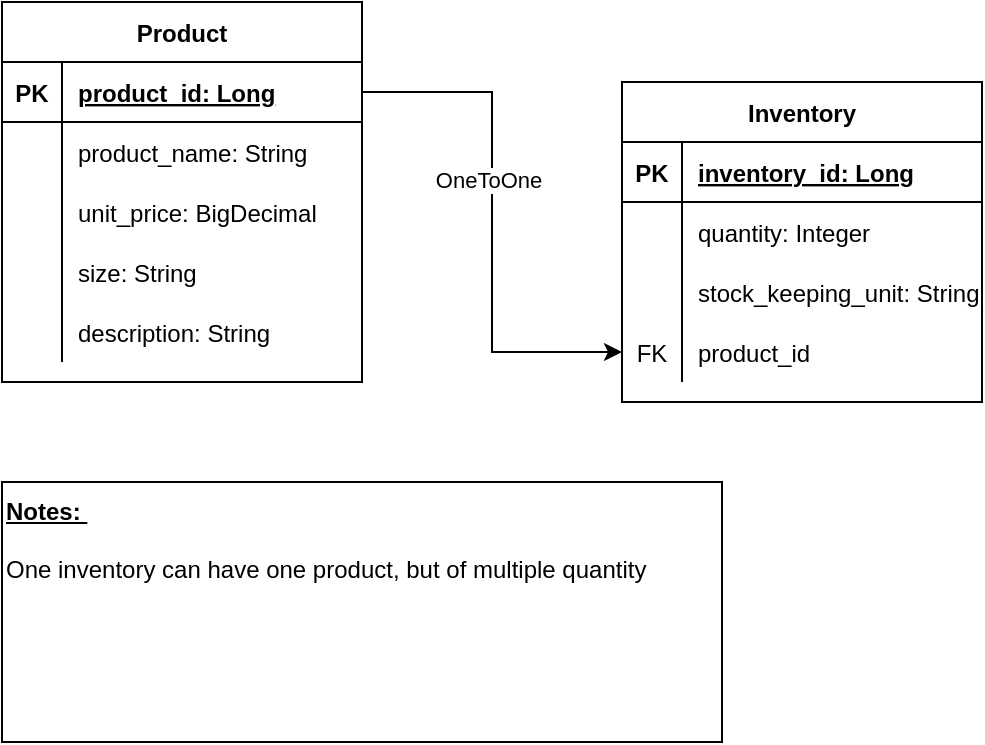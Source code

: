 <mxfile version="17.4.6" type="device"><diagram id="5R0ak1neNkd-phC4fTbY" name="Page-1"><mxGraphModel dx="1660" dy="802" grid="1" gridSize="10" guides="1" tooltips="1" connect="1" arrows="1" fold="1" page="1" pageScale="1" pageWidth="850" pageHeight="1100" math="0" shadow="0"><root><mxCell id="0"/><mxCell id="1" parent="0"/><mxCell id="HyFXSX20IW4V19jPqaxg-1" value="Product" style="shape=table;startSize=30;container=1;collapsible=1;childLayout=tableLayout;fixedRows=1;rowLines=0;fontStyle=1;align=center;resizeLast=1;" vertex="1" parent="1"><mxGeometry x="100" y="160" width="180" height="190" as="geometry"/></mxCell><mxCell id="HyFXSX20IW4V19jPqaxg-2" value="" style="shape=tableRow;horizontal=0;startSize=0;swimlaneHead=0;swimlaneBody=0;fillColor=none;collapsible=0;dropTarget=0;points=[[0,0.5],[1,0.5]];portConstraint=eastwest;top=0;left=0;right=0;bottom=1;" vertex="1" parent="HyFXSX20IW4V19jPqaxg-1"><mxGeometry y="30" width="180" height="30" as="geometry"/></mxCell><mxCell id="HyFXSX20IW4V19jPqaxg-3" value="PK" style="shape=partialRectangle;connectable=0;fillColor=none;top=0;left=0;bottom=0;right=0;fontStyle=1;overflow=hidden;" vertex="1" parent="HyFXSX20IW4V19jPqaxg-2"><mxGeometry width="30" height="30" as="geometry"><mxRectangle width="30" height="30" as="alternateBounds"/></mxGeometry></mxCell><mxCell id="HyFXSX20IW4V19jPqaxg-4" value="product_id: Long" style="shape=partialRectangle;connectable=0;fillColor=none;top=0;left=0;bottom=0;right=0;align=left;spacingLeft=6;fontStyle=5;overflow=hidden;" vertex="1" parent="HyFXSX20IW4V19jPqaxg-2"><mxGeometry x="30" width="150" height="30" as="geometry"><mxRectangle width="150" height="30" as="alternateBounds"/></mxGeometry></mxCell><mxCell id="HyFXSX20IW4V19jPqaxg-5" value="" style="shape=tableRow;horizontal=0;startSize=0;swimlaneHead=0;swimlaneBody=0;fillColor=none;collapsible=0;dropTarget=0;points=[[0,0.5],[1,0.5]];portConstraint=eastwest;top=0;left=0;right=0;bottom=0;" vertex="1" parent="HyFXSX20IW4V19jPqaxg-1"><mxGeometry y="60" width="180" height="30" as="geometry"/></mxCell><mxCell id="HyFXSX20IW4V19jPqaxg-6" value="" style="shape=partialRectangle;connectable=0;fillColor=none;top=0;left=0;bottom=0;right=0;editable=1;overflow=hidden;" vertex="1" parent="HyFXSX20IW4V19jPqaxg-5"><mxGeometry width="30" height="30" as="geometry"><mxRectangle width="30" height="30" as="alternateBounds"/></mxGeometry></mxCell><mxCell id="HyFXSX20IW4V19jPqaxg-7" value="product_name: String" style="shape=partialRectangle;connectable=0;fillColor=none;top=0;left=0;bottom=0;right=0;align=left;spacingLeft=6;overflow=hidden;" vertex="1" parent="HyFXSX20IW4V19jPqaxg-5"><mxGeometry x="30" width="150" height="30" as="geometry"><mxRectangle width="150" height="30" as="alternateBounds"/></mxGeometry></mxCell><mxCell id="HyFXSX20IW4V19jPqaxg-8" value="" style="shape=tableRow;horizontal=0;startSize=0;swimlaneHead=0;swimlaneBody=0;fillColor=none;collapsible=0;dropTarget=0;points=[[0,0.5],[1,0.5]];portConstraint=eastwest;top=0;left=0;right=0;bottom=0;" vertex="1" parent="HyFXSX20IW4V19jPqaxg-1"><mxGeometry y="90" width="180" height="30" as="geometry"/></mxCell><mxCell id="HyFXSX20IW4V19jPqaxg-9" value="" style="shape=partialRectangle;connectable=0;fillColor=none;top=0;left=0;bottom=0;right=0;editable=1;overflow=hidden;" vertex="1" parent="HyFXSX20IW4V19jPqaxg-8"><mxGeometry width="30" height="30" as="geometry"><mxRectangle width="30" height="30" as="alternateBounds"/></mxGeometry></mxCell><mxCell id="HyFXSX20IW4V19jPqaxg-10" value="unit_price: BigDecimal" style="shape=partialRectangle;connectable=0;fillColor=none;top=0;left=0;bottom=0;right=0;align=left;spacingLeft=6;overflow=hidden;" vertex="1" parent="HyFXSX20IW4V19jPqaxg-8"><mxGeometry x="30" width="150" height="30" as="geometry"><mxRectangle width="150" height="30" as="alternateBounds"/></mxGeometry></mxCell><mxCell id="HyFXSX20IW4V19jPqaxg-11" value="" style="shape=tableRow;horizontal=0;startSize=0;swimlaneHead=0;swimlaneBody=0;fillColor=none;collapsible=0;dropTarget=0;points=[[0,0.5],[1,0.5]];portConstraint=eastwest;top=0;left=0;right=0;bottom=0;" vertex="1" parent="HyFXSX20IW4V19jPqaxg-1"><mxGeometry y="120" width="180" height="30" as="geometry"/></mxCell><mxCell id="HyFXSX20IW4V19jPqaxg-12" value="" style="shape=partialRectangle;connectable=0;fillColor=none;top=0;left=0;bottom=0;right=0;editable=1;overflow=hidden;" vertex="1" parent="HyFXSX20IW4V19jPqaxg-11"><mxGeometry width="30" height="30" as="geometry"><mxRectangle width="30" height="30" as="alternateBounds"/></mxGeometry></mxCell><mxCell id="HyFXSX20IW4V19jPqaxg-13" value="size: String" style="shape=partialRectangle;connectable=0;fillColor=none;top=0;left=0;bottom=0;right=0;align=left;spacingLeft=6;overflow=hidden;" vertex="1" parent="HyFXSX20IW4V19jPqaxg-11"><mxGeometry x="30" width="150" height="30" as="geometry"><mxRectangle width="150" height="30" as="alternateBounds"/></mxGeometry></mxCell><mxCell id="HyFXSX20IW4V19jPqaxg-14" style="shape=tableRow;horizontal=0;startSize=0;swimlaneHead=0;swimlaneBody=0;fillColor=none;collapsible=0;dropTarget=0;points=[[0,0.5],[1,0.5]];portConstraint=eastwest;top=0;left=0;right=0;bottom=0;" vertex="1" parent="HyFXSX20IW4V19jPqaxg-1"><mxGeometry y="150" width="180" height="30" as="geometry"/></mxCell><mxCell id="HyFXSX20IW4V19jPqaxg-15" style="shape=partialRectangle;connectable=0;fillColor=none;top=0;left=0;bottom=0;right=0;editable=1;overflow=hidden;" vertex="1" parent="HyFXSX20IW4V19jPqaxg-14"><mxGeometry width="30" height="30" as="geometry"><mxRectangle width="30" height="30" as="alternateBounds"/></mxGeometry></mxCell><mxCell id="HyFXSX20IW4V19jPqaxg-16" value="description: String" style="shape=partialRectangle;connectable=0;fillColor=none;top=0;left=0;bottom=0;right=0;align=left;spacingLeft=6;overflow=hidden;" vertex="1" parent="HyFXSX20IW4V19jPqaxg-14"><mxGeometry x="30" width="150" height="30" as="geometry"><mxRectangle width="150" height="30" as="alternateBounds"/></mxGeometry></mxCell><mxCell id="HyFXSX20IW4V19jPqaxg-17" value="Inventory" style="shape=table;startSize=30;container=1;collapsible=1;childLayout=tableLayout;fixedRows=1;rowLines=0;fontStyle=1;align=center;resizeLast=1;" vertex="1" parent="1"><mxGeometry x="410" y="200" width="180" height="160" as="geometry"/></mxCell><mxCell id="HyFXSX20IW4V19jPqaxg-18" value="" style="shape=tableRow;horizontal=0;startSize=0;swimlaneHead=0;swimlaneBody=0;fillColor=none;collapsible=0;dropTarget=0;points=[[0,0.5],[1,0.5]];portConstraint=eastwest;top=0;left=0;right=0;bottom=1;" vertex="1" parent="HyFXSX20IW4V19jPqaxg-17"><mxGeometry y="30" width="180" height="30" as="geometry"/></mxCell><mxCell id="HyFXSX20IW4V19jPqaxg-19" value="PK" style="shape=partialRectangle;connectable=0;fillColor=none;top=0;left=0;bottom=0;right=0;fontStyle=1;overflow=hidden;" vertex="1" parent="HyFXSX20IW4V19jPqaxg-18"><mxGeometry width="30" height="30" as="geometry"><mxRectangle width="30" height="30" as="alternateBounds"/></mxGeometry></mxCell><mxCell id="HyFXSX20IW4V19jPqaxg-20" value="inventory_id: Long" style="shape=partialRectangle;connectable=0;fillColor=none;top=0;left=0;bottom=0;right=0;align=left;spacingLeft=6;fontStyle=5;overflow=hidden;" vertex="1" parent="HyFXSX20IW4V19jPqaxg-18"><mxGeometry x="30" width="150" height="30" as="geometry"><mxRectangle width="150" height="30" as="alternateBounds"/></mxGeometry></mxCell><mxCell id="HyFXSX20IW4V19jPqaxg-21" value="" style="shape=tableRow;horizontal=0;startSize=0;swimlaneHead=0;swimlaneBody=0;fillColor=none;collapsible=0;dropTarget=0;points=[[0,0.5],[1,0.5]];portConstraint=eastwest;top=0;left=0;right=0;bottom=0;" vertex="1" parent="HyFXSX20IW4V19jPqaxg-17"><mxGeometry y="60" width="180" height="30" as="geometry"/></mxCell><mxCell id="HyFXSX20IW4V19jPqaxg-22" value="" style="shape=partialRectangle;connectable=0;fillColor=none;top=0;left=0;bottom=0;right=0;editable=1;overflow=hidden;" vertex="1" parent="HyFXSX20IW4V19jPqaxg-21"><mxGeometry width="30" height="30" as="geometry"><mxRectangle width="30" height="30" as="alternateBounds"/></mxGeometry></mxCell><mxCell id="HyFXSX20IW4V19jPqaxg-23" value="quantity: Integer" style="shape=partialRectangle;connectable=0;fillColor=none;top=0;left=0;bottom=0;right=0;align=left;spacingLeft=6;overflow=hidden;" vertex="1" parent="HyFXSX20IW4V19jPqaxg-21"><mxGeometry x="30" width="150" height="30" as="geometry"><mxRectangle width="150" height="30" as="alternateBounds"/></mxGeometry></mxCell><mxCell id="HyFXSX20IW4V19jPqaxg-24" value="" style="shape=tableRow;horizontal=0;startSize=0;swimlaneHead=0;swimlaneBody=0;fillColor=none;collapsible=0;dropTarget=0;points=[[0,0.5],[1,0.5]];portConstraint=eastwest;top=0;left=0;right=0;bottom=0;" vertex="1" parent="HyFXSX20IW4V19jPqaxg-17"><mxGeometry y="90" width="180" height="30" as="geometry"/></mxCell><mxCell id="HyFXSX20IW4V19jPqaxg-25" value="" style="shape=partialRectangle;connectable=0;fillColor=none;top=0;left=0;bottom=0;right=0;editable=1;overflow=hidden;" vertex="1" parent="HyFXSX20IW4V19jPqaxg-24"><mxGeometry width="30" height="30" as="geometry"><mxRectangle width="30" height="30" as="alternateBounds"/></mxGeometry></mxCell><mxCell id="HyFXSX20IW4V19jPqaxg-26" value="stock_keeping_unit: String" style="shape=partialRectangle;connectable=0;fillColor=none;top=0;left=0;bottom=0;right=0;align=left;spacingLeft=6;overflow=hidden;" vertex="1" parent="HyFXSX20IW4V19jPqaxg-24"><mxGeometry x="30" width="150" height="30" as="geometry"><mxRectangle width="150" height="30" as="alternateBounds"/></mxGeometry></mxCell><mxCell id="HyFXSX20IW4V19jPqaxg-27" value="" style="shape=tableRow;horizontal=0;startSize=0;swimlaneHead=0;swimlaneBody=0;fillColor=none;collapsible=0;dropTarget=0;points=[[0,0.5],[1,0.5]];portConstraint=eastwest;top=0;left=0;right=0;bottom=0;" vertex="1" parent="HyFXSX20IW4V19jPqaxg-17"><mxGeometry y="120" width="180" height="30" as="geometry"/></mxCell><mxCell id="HyFXSX20IW4V19jPqaxg-28" value="FK" style="shape=partialRectangle;connectable=0;fillColor=none;top=0;left=0;bottom=0;right=0;editable=1;overflow=hidden;" vertex="1" parent="HyFXSX20IW4V19jPqaxg-27"><mxGeometry width="30" height="30" as="geometry"><mxRectangle width="30" height="30" as="alternateBounds"/></mxGeometry></mxCell><mxCell id="HyFXSX20IW4V19jPqaxg-29" value="product_id" style="shape=partialRectangle;connectable=0;fillColor=none;top=0;left=0;bottom=0;right=0;align=left;spacingLeft=6;overflow=hidden;" vertex="1" parent="HyFXSX20IW4V19jPqaxg-27"><mxGeometry x="30" width="150" height="30" as="geometry"><mxRectangle width="150" height="30" as="alternateBounds"/></mxGeometry></mxCell><mxCell id="HyFXSX20IW4V19jPqaxg-30" style="edgeStyle=orthogonalEdgeStyle;rounded=0;orthogonalLoop=1;jettySize=auto;html=1;" edge="1" parent="1" source="HyFXSX20IW4V19jPqaxg-2" target="HyFXSX20IW4V19jPqaxg-27"><mxGeometry relative="1" as="geometry"/></mxCell><mxCell id="HyFXSX20IW4V19jPqaxg-31" value="OneToOne" style="edgeLabel;html=1;align=center;verticalAlign=middle;resizable=0;points=[];" vertex="1" connectable="0" parent="HyFXSX20IW4V19jPqaxg-30"><mxGeometry x="-0.162" y="-2" relative="1" as="geometry"><mxPoint as="offset"/></mxGeometry></mxCell><mxCell id="HyFXSX20IW4V19jPqaxg-32" value="&lt;u style=&quot;font-weight: bold&quot;&gt;Notes:&amp;nbsp;&lt;/u&gt;&lt;br&gt;&lt;br&gt;&lt;div&gt;One inventory can have one product, but of multiple quantity&lt;/div&gt;&lt;div&gt;&lt;br&gt;&lt;/div&gt;&lt;div&gt;&lt;br&gt;&lt;/div&gt;&lt;div&gt;&lt;br&gt;&lt;/div&gt;&lt;div&gt;&lt;br&gt;&lt;/div&gt;&lt;div&gt;&lt;br&gt;&lt;/div&gt;" style="whiteSpace=wrap;html=1;align=left;" vertex="1" parent="1"><mxGeometry x="100" y="400" width="360" height="130" as="geometry"/></mxCell></root></mxGraphModel></diagram></mxfile>